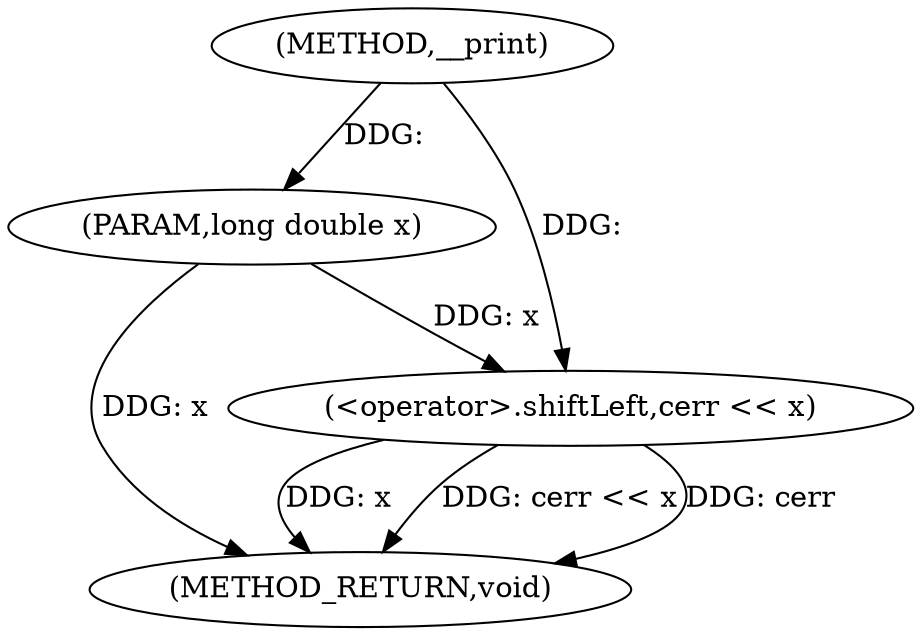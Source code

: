 digraph "__print" {  
"1000152" [label = "(METHOD,__print)" ]
"1000158" [label = "(METHOD_RETURN,void)" ]
"1000153" [label = "(PARAM,long double x)" ]
"1000155" [label = "(<operator>.shiftLeft,cerr << x)" ]
  "1000153" -> "1000158"  [ label = "DDG: x"] 
  "1000155" -> "1000158"  [ label = "DDG: x"] 
  "1000155" -> "1000158"  [ label = "DDG: cerr << x"] 
  "1000155" -> "1000158"  [ label = "DDG: cerr"] 
  "1000152" -> "1000153"  [ label = "DDG: "] 
  "1000152" -> "1000155"  [ label = "DDG: "] 
  "1000153" -> "1000155"  [ label = "DDG: x"] 
}
